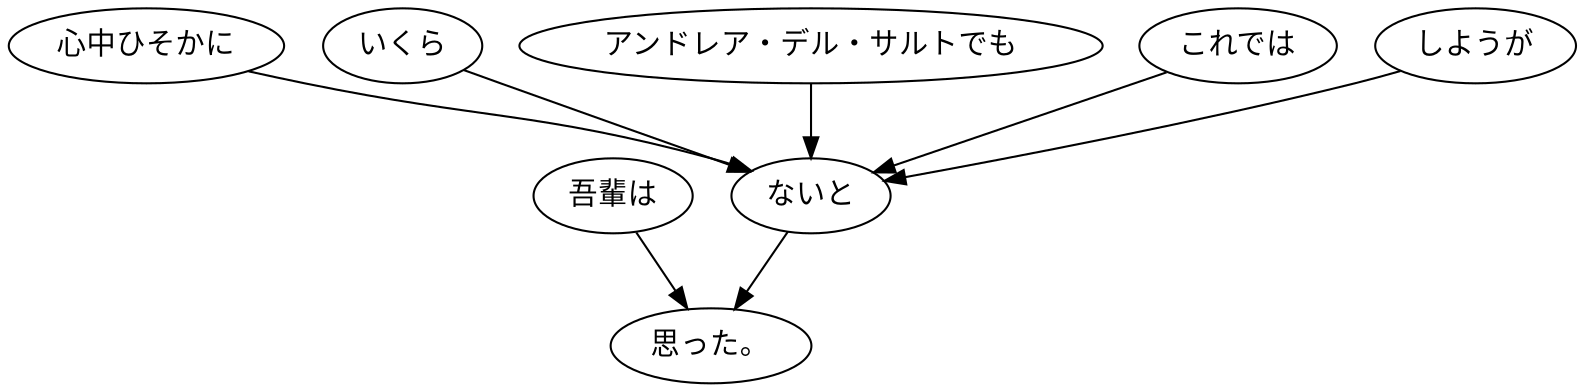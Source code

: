digraph graph169 {
	node0 [label="吾輩は"];
	node1 [label="心中ひそかに"];
	node2 [label="いくら"];
	node3 [label="アンドレア・デル・サルトでも"];
	node4 [label="これでは"];
	node5 [label="しようが"];
	node6 [label="ないと"];
	node7 [label="思った。"];
	node0 -> node7;
	node1 -> node6;
	node2 -> node6;
	node3 -> node6;
	node4 -> node6;
	node5 -> node6;
	node6 -> node7;
}
